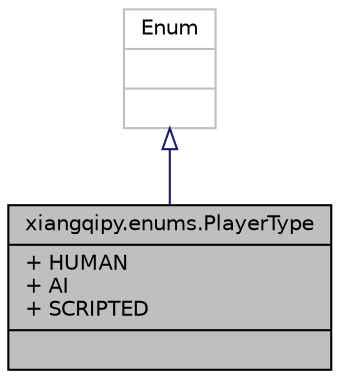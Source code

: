digraph "xiangqipy.enums.PlayerType"
{
 // LATEX_PDF_SIZE
  edge [fontname="Helvetica",fontsize="10",labelfontname="Helvetica",labelfontsize="10"];
  node [fontname="Helvetica",fontsize="10",shape=record];
  Node1 [label="{xiangqipy.enums.PlayerType\n|+ HUMAN\l+ AI\l+ SCRIPTED\l|}",height=0.2,width=0.4,color="black", fillcolor="grey75", style="filled", fontcolor="black",tooltip="Enum indicating type of player: Human, AI, or Scripted."];
  Node2 -> Node1 [dir="back",color="midnightblue",fontsize="10",style="solid",arrowtail="onormal",fontname="Helvetica"];
  Node2 [label="{Enum\n||}",height=0.2,width=0.4,color="grey75", fillcolor="white", style="filled",tooltip=" "];
}
